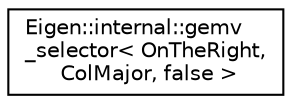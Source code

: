 digraph "Graphical Class Hierarchy"
{
  edge [fontname="Helvetica",fontsize="10",labelfontname="Helvetica",labelfontsize="10"];
  node [fontname="Helvetica",fontsize="10",shape=record];
  rankdir="LR";
  Node1 [label="Eigen::internal::gemv\l_selector\< OnTheRight,\l ColMajor, false \>",height=0.2,width=0.4,color="black", fillcolor="white", style="filled",URL="$struct_eigen_1_1internal_1_1gemv__selector_3_01_on_the_right_00_01_col_major_00_01false_01_4.html"];
}
